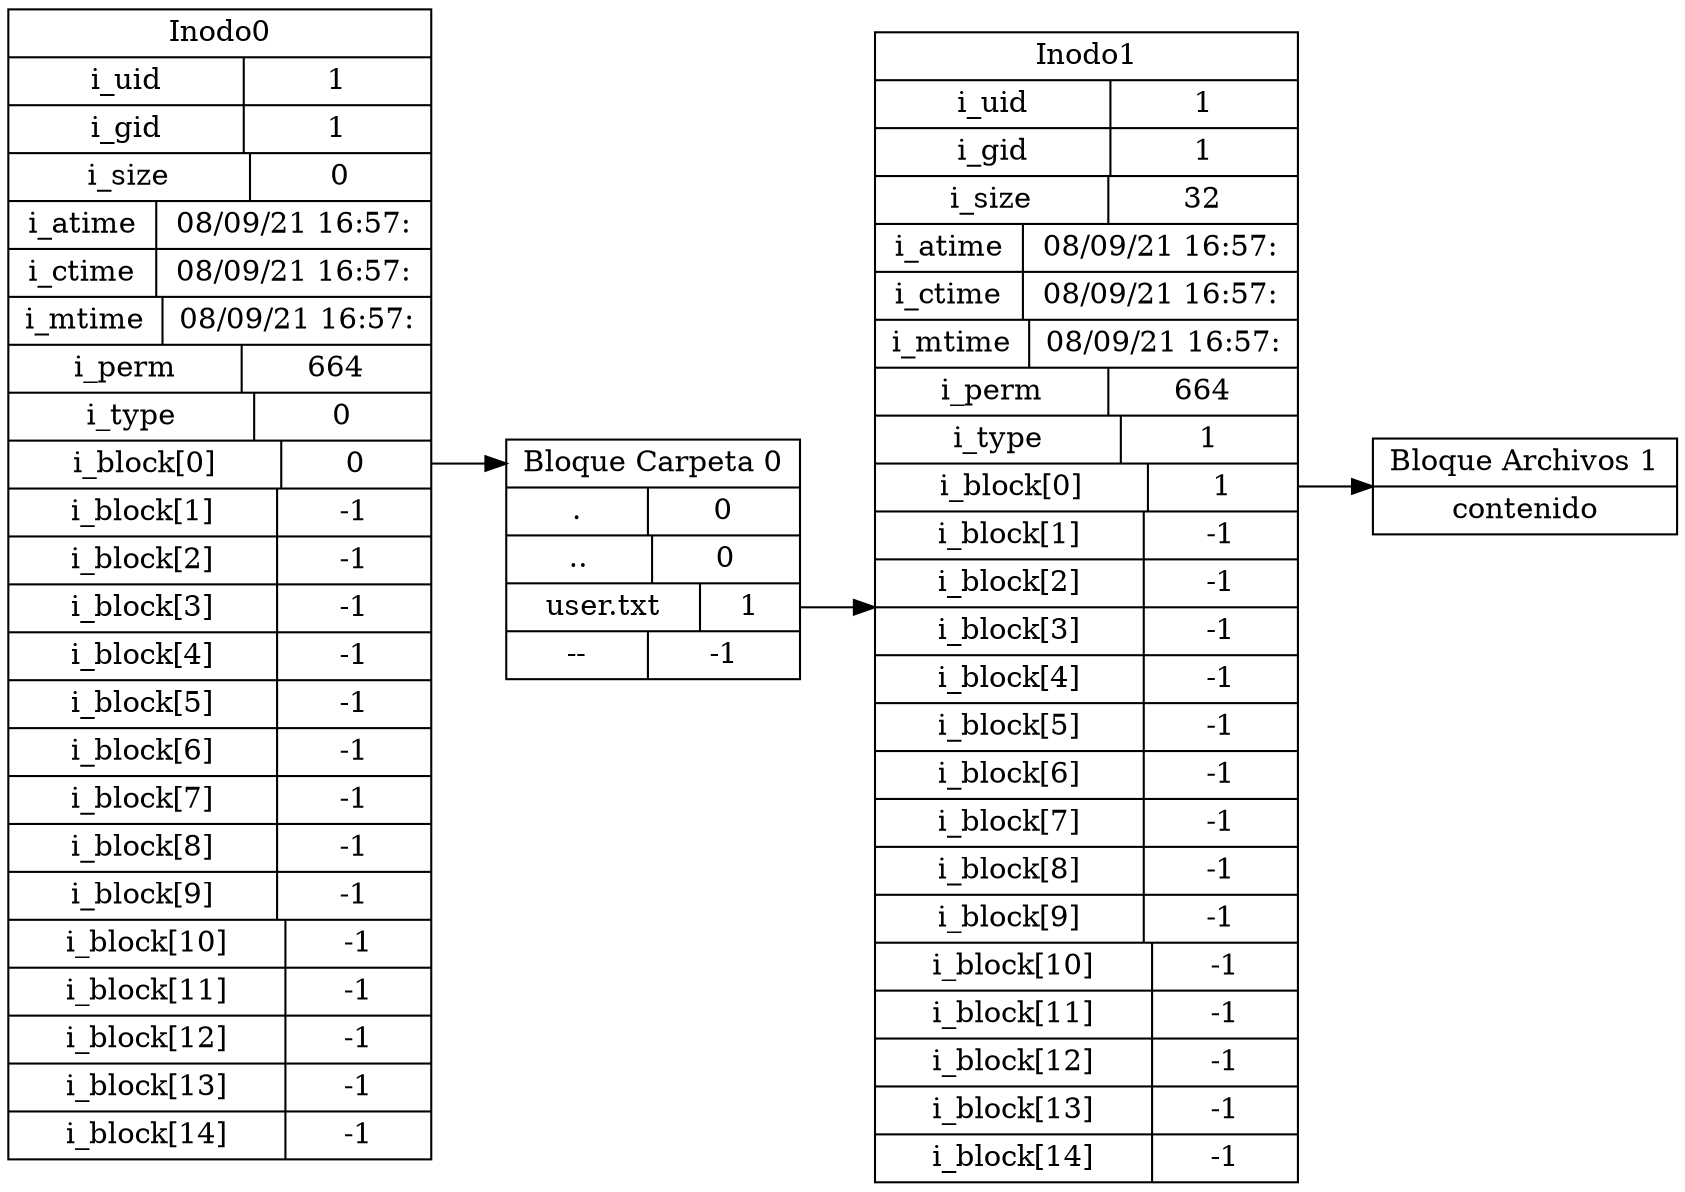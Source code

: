 digraph MBR{
  nodesep=.05
rankdir=LR
node [shape=record,width=.1,height=.1]
inode0[label="Inodo0|{i_uid|1}|{i_gid|1}|{i_size|0}|{i_atime|08/09/21 16:57:}|{i_ctime|08/09/21 16:57:}|{i_mtime|08/09/21 16:57:}|{i_perm|664}|{i_type|0}|{i_block[0]|<i0>0}|{i_block[1]|-1}|{i_block[2]|-1}|{i_block[3]|-1}|{i_block[4]|-1}|{i_block[5]|-1}|{i_block[6]|-1}|{i_block[7]|-1}|{i_block[8]|-1}|{i_block[9]|-1}|{i_block[10]|-1}|{i_block[11]|-1}|{i_block[12]|-1}|{i_block[13]|-1}|{i_block[14]|-1}"]

node0[label="<b0> Bloque Carpeta 0|{.|<bc00>0}|{..|<bc01>0}|{user.txt|<bc02>1}|{--|<bc03>-1}"]
inode0:i0->node0:b0
inode1[label="Inodo1|{i_uid|1}|{i_gid|1}|{i_size|32}|{i_atime|08/09/21 16:57:}|{i_ctime|08/09/21 16:57:}|{i_mtime|08/09/21 16:57:}|{i_perm|664}|{i_type|1}|{i_block[0]|<i0>1}|{i_block[1]|-1}|{i_block[2]|-1}|{i_block[3]|-1}|{i_block[4]|-1}|{i_block[5]|-1}|{i_block[6]|-1}|{i_block[7]|-1}|{i_block[8]|-1}|{i_block[9]|-1}|{i_block[10]|-1}|{i_block[11]|-1}|{i_block[12]|-1}|{i_block[13]|-1}|{i_block[14]|-1}"]

node0:bc02->inode1
node1[label="<b1> Bloque Archivos 1|contenido"]
inode1:i0->node1

}